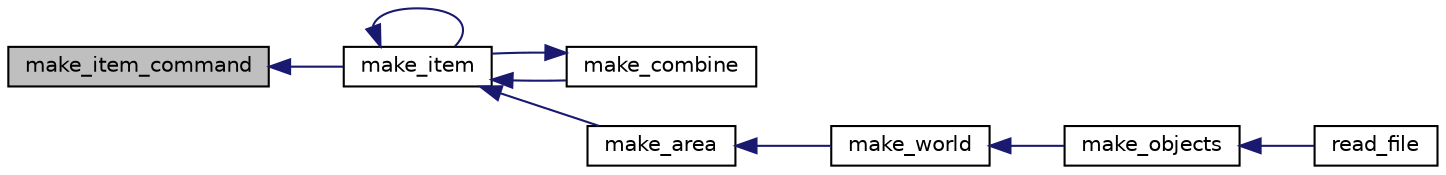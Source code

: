 digraph G
{
  edge [fontname="Helvetica",fontsize="10",labelfontname="Helvetica",labelfontsize="10"];
  node [fontname="Helvetica",fontsize="10",shape=record];
  rankdir="LR";
  Node1 [label="make_item_command",height=0.2,width=0.4,color="black", fillcolor="grey75", style="filled" fontcolor="black"];
  Node1 -> Node2 [dir="back",color="midnightblue",fontsize="10",style="solid",fontname="Helvetica"];
  Node2 [label="make_item",height=0.2,width=0.4,color="black", fillcolor="white", style="filled",URL="$parser_8h.html#a3421b449747c2e99c3fa10aa82670030"];
  Node2 -> Node3 [dir="back",color="midnightblue",fontsize="10",style="solid",fontname="Helvetica"];
  Node3 [label="make_combine",height=0.2,width=0.4,color="black", fillcolor="white", style="filled",URL="$parser_8h.html#a36b388b045cfd98000bb0a66df600421"];
  Node3 -> Node2 [dir="back",color="midnightblue",fontsize="10",style="solid",fontname="Helvetica"];
  Node2 -> Node2 [dir="back",color="midnightblue",fontsize="10",style="solid",fontname="Helvetica"];
  Node2 -> Node4 [dir="back",color="midnightblue",fontsize="10",style="solid",fontname="Helvetica"];
  Node4 [label="make_area",height=0.2,width=0.4,color="black", fillcolor="white", style="filled",URL="$parser_8h.html#aa0a2a8e7e35261c36a5268b099b972c0"];
  Node4 -> Node5 [dir="back",color="midnightblue",fontsize="10",style="solid",fontname="Helvetica"];
  Node5 [label="make_world",height=0.2,width=0.4,color="black", fillcolor="white", style="filled",URL="$parser_8h.html#aa822a7164b884d2b057604a10a69f160"];
  Node5 -> Node6 [dir="back",color="midnightblue",fontsize="10",style="solid",fontname="Helvetica"];
  Node6 [label="make_objects",height=0.2,width=0.4,color="black", fillcolor="white", style="filled",URL="$parser_8h.html#a0770bb1cd7b266aa1bdaca961380244c"];
  Node6 -> Node7 [dir="back",color="midnightblue",fontsize="10",style="solid",fontname="Helvetica"];
  Node7 [label="read_file",height=0.2,width=0.4,color="black", fillcolor="white", style="filled",URL="$parser_8h.html#a56cad0ffafea1cb6e859d550e423d599"];
}
